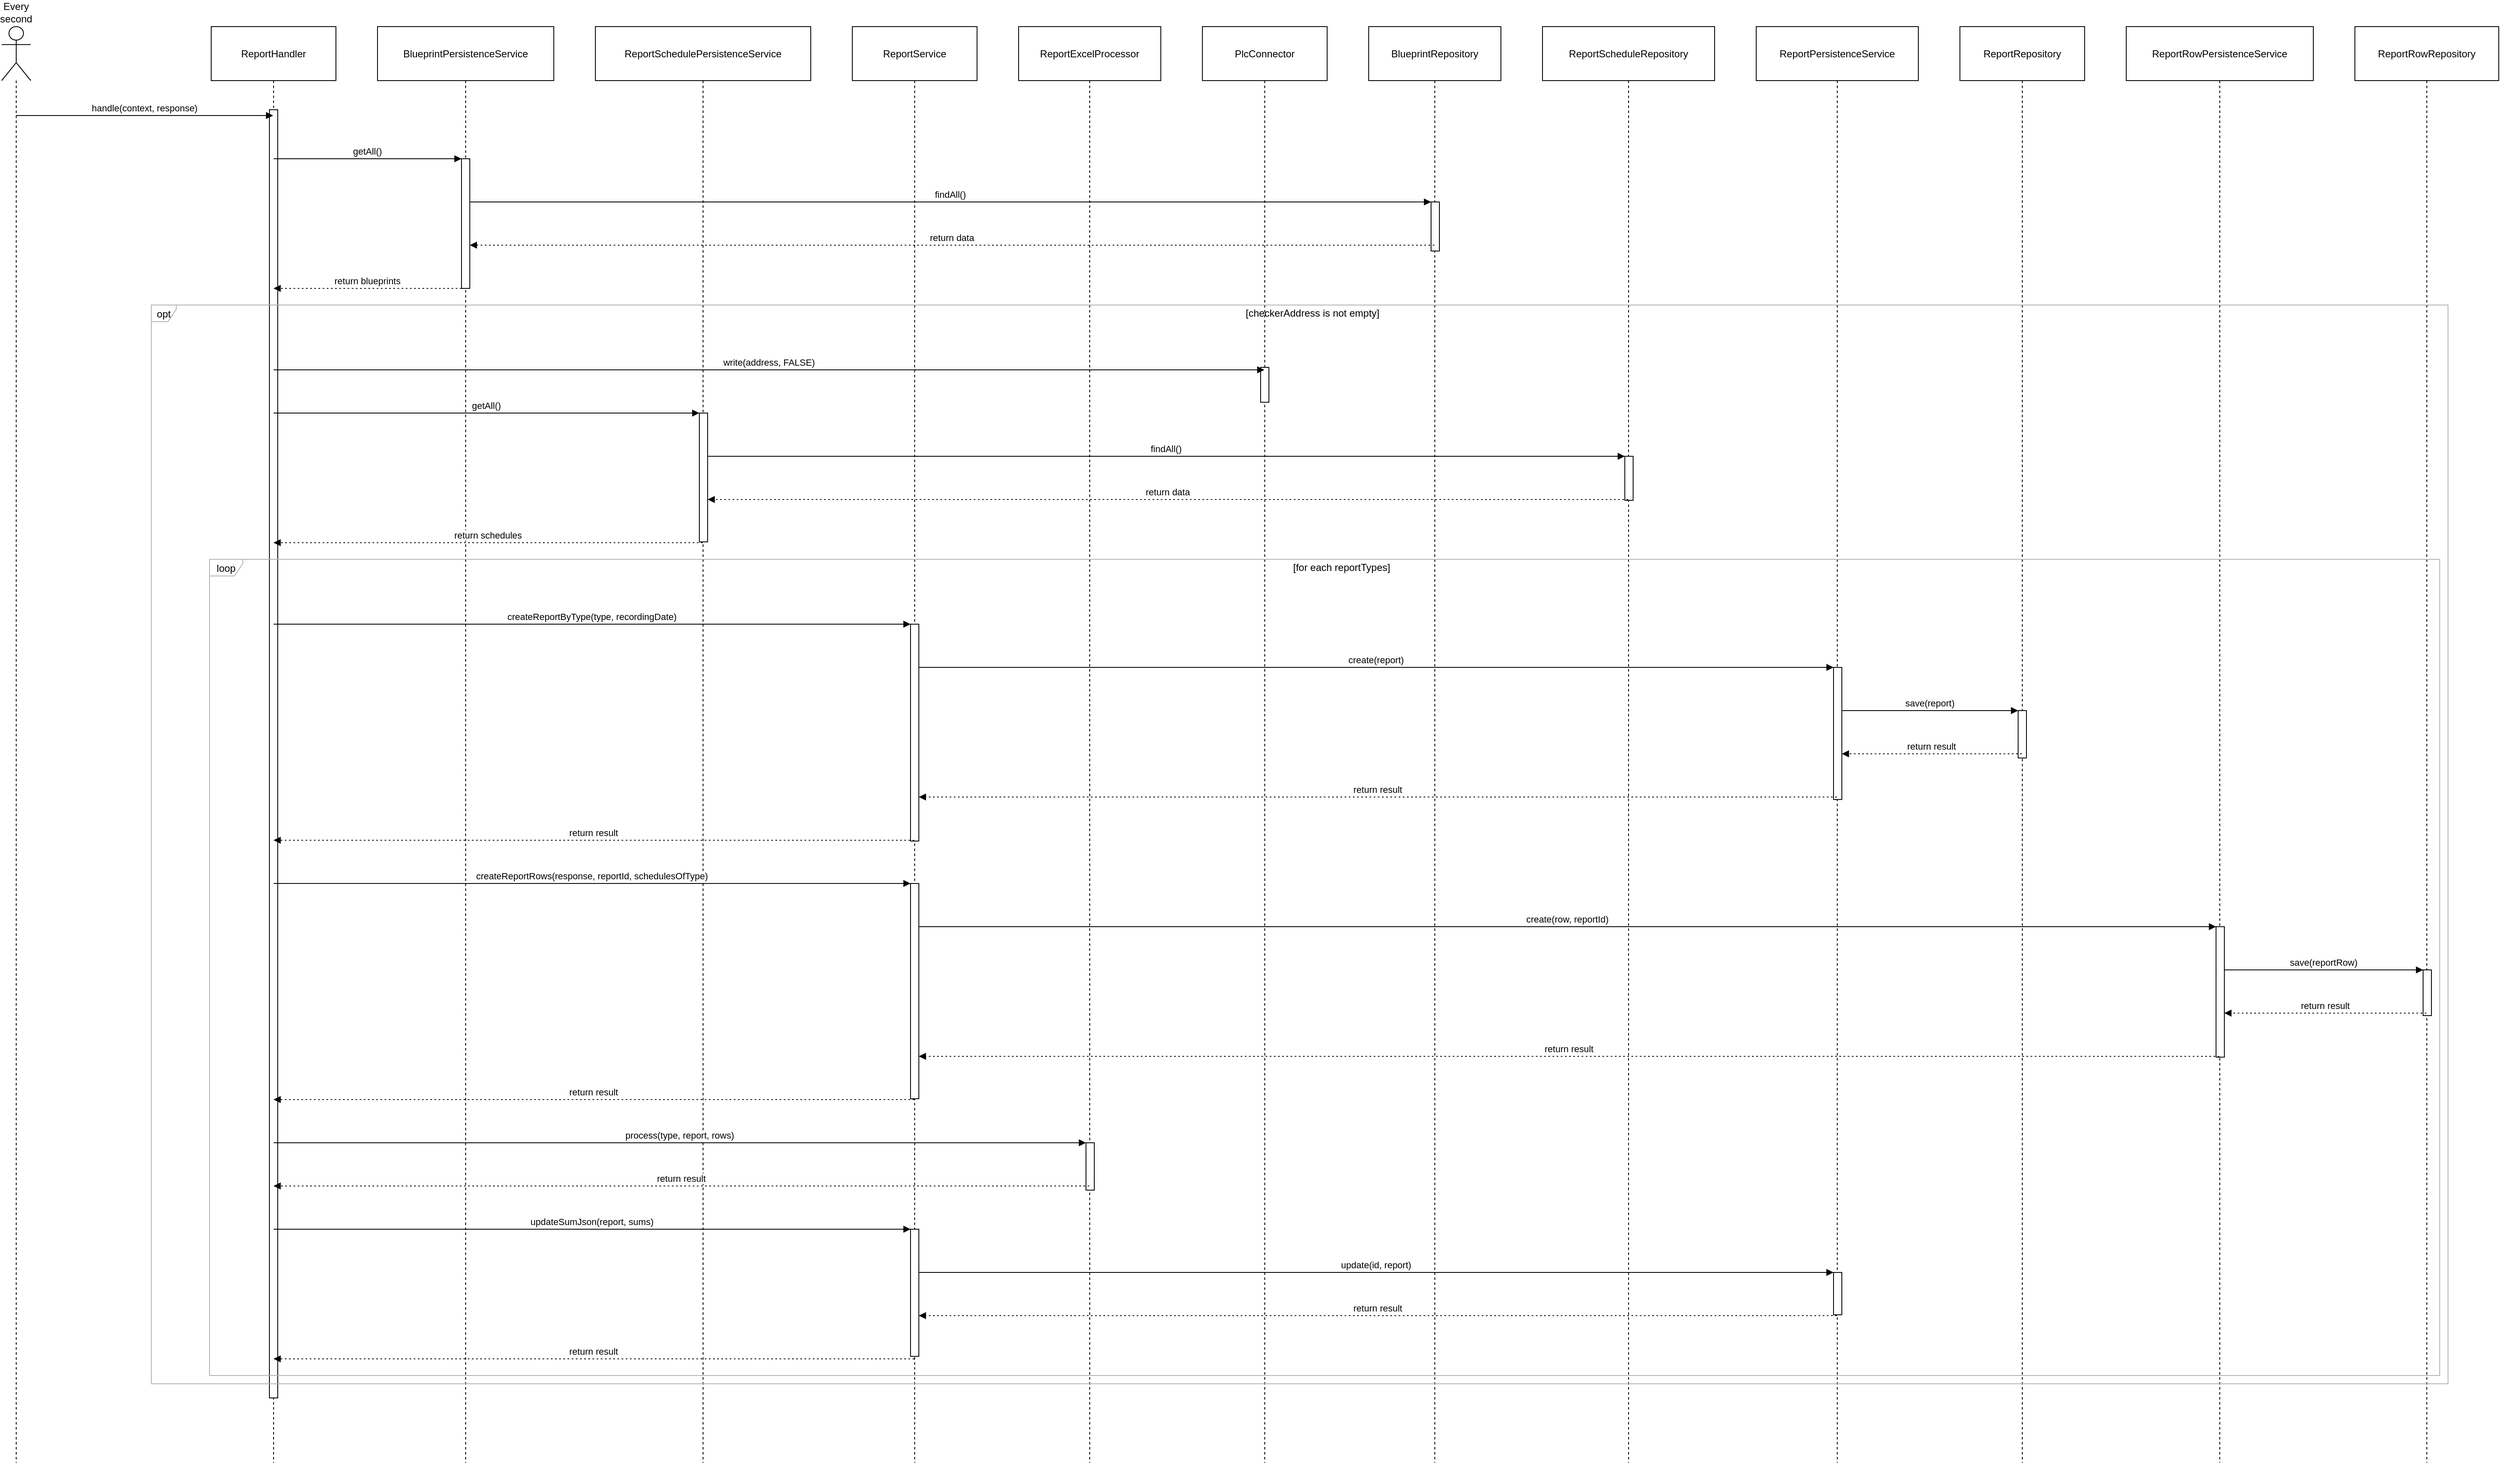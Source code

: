 <mxfile version="24.2.5" type="device">
  <diagram name="Page-1" id="8DiWaBs77UvAqidTthWE">
    <mxGraphModel dx="2607" dy="2456" grid="1" gridSize="10" guides="1" tooltips="1" connect="1" arrows="1" fold="1" page="1" pageScale="1" pageWidth="850" pageHeight="1100" math="0" shadow="0">
      <root>
        <mxCell id="0" />
        <mxCell id="1" parent="0" />
        <mxCell id="GtC54rQLJjkIqxEswgco-60" value="Every second" style="shape=umlLifeline;perimeter=lifelinePerimeter;whiteSpace=wrap;container=1;dropTarget=0;collapsible=0;recursiveResize=0;outlineConnect=0;portConstraint=eastwest;newEdgeStyle={&quot;edgeStyle&quot;:&quot;elbowEdgeStyle&quot;,&quot;elbow&quot;:&quot;vertical&quot;,&quot;curved&quot;:0,&quot;rounded&quot;:0};participant=umlActor;verticalAlign=bottom;labelPosition=center;verticalLabelPosition=top;align=center;size=65;" vertex="1" parent="1">
          <mxGeometry x="20" y="20" width="35" height="1728" as="geometry" />
        </mxCell>
        <mxCell id="GtC54rQLJjkIqxEswgco-61" value="ReportHandler" style="shape=umlLifeline;perimeter=lifelinePerimeter;whiteSpace=wrap;container=1;dropTarget=0;collapsible=0;recursiveResize=0;outlineConnect=0;portConstraint=eastwest;newEdgeStyle={&quot;edgeStyle&quot;:&quot;elbowEdgeStyle&quot;,&quot;elbow&quot;:&quot;vertical&quot;,&quot;curved&quot;:0,&quot;rounded&quot;:0};size=65;" vertex="1" parent="1">
          <mxGeometry x="272" y="20" width="150" height="1728" as="geometry" />
        </mxCell>
        <mxCell id="GtC54rQLJjkIqxEswgco-118" value="" style="points=[];perimeter=orthogonalPerimeter;outlineConnect=0;targetShapes=umlLifeline;portConstraint=eastwest;newEdgeStyle={&quot;edgeStyle&quot;:&quot;elbowEdgeStyle&quot;,&quot;elbow&quot;:&quot;vertical&quot;,&quot;curved&quot;:0,&quot;rounded&quot;:0}" vertex="1" parent="GtC54rQLJjkIqxEswgco-61">
          <mxGeometry x="70" y="100" width="10" height="1550" as="geometry" />
        </mxCell>
        <mxCell id="GtC54rQLJjkIqxEswgco-62" value="BlueprintPersistenceService" style="shape=umlLifeline;perimeter=lifelinePerimeter;whiteSpace=wrap;container=1;dropTarget=0;collapsible=0;recursiveResize=0;outlineConnect=0;portConstraint=eastwest;newEdgeStyle={&quot;edgeStyle&quot;:&quot;elbowEdgeStyle&quot;,&quot;elbow&quot;:&quot;vertical&quot;,&quot;curved&quot;:0,&quot;rounded&quot;:0};size=65;" vertex="1" parent="1">
          <mxGeometry x="472" y="20" width="212" height="1728" as="geometry" />
        </mxCell>
        <mxCell id="GtC54rQLJjkIqxEswgco-63" value="" style="points=[];perimeter=orthogonalPerimeter;outlineConnect=0;targetShapes=umlLifeline;portConstraint=eastwest;newEdgeStyle={&quot;edgeStyle&quot;:&quot;elbowEdgeStyle&quot;,&quot;elbow&quot;:&quot;vertical&quot;,&quot;curved&quot;:0,&quot;rounded&quot;:0}" vertex="1" parent="GtC54rQLJjkIqxEswgco-62">
          <mxGeometry x="101" y="159" width="10" height="156" as="geometry" />
        </mxCell>
        <mxCell id="GtC54rQLJjkIqxEswgco-64" value="ReportSchedulePersistenceService" style="shape=umlLifeline;perimeter=lifelinePerimeter;whiteSpace=wrap;container=1;dropTarget=0;collapsible=0;recursiveResize=0;outlineConnect=0;portConstraint=eastwest;newEdgeStyle={&quot;edgeStyle&quot;:&quot;elbowEdgeStyle&quot;,&quot;elbow&quot;:&quot;vertical&quot;,&quot;curved&quot;:0,&quot;rounded&quot;:0};size=65;" vertex="1" parent="1">
          <mxGeometry x="734" y="20" width="259" height="1728" as="geometry" />
        </mxCell>
        <mxCell id="GtC54rQLJjkIqxEswgco-65" value="" style="points=[];perimeter=orthogonalPerimeter;outlineConnect=0;targetShapes=umlLifeline;portConstraint=eastwest;newEdgeStyle={&quot;edgeStyle&quot;:&quot;elbowEdgeStyle&quot;,&quot;elbow&quot;:&quot;vertical&quot;,&quot;curved&quot;:0,&quot;rounded&quot;:0}" vertex="1" parent="GtC54rQLJjkIqxEswgco-64">
          <mxGeometry x="125" y="465" width="10" height="155" as="geometry" />
        </mxCell>
        <mxCell id="GtC54rQLJjkIqxEswgco-66" value="ReportService" style="shape=umlLifeline;perimeter=lifelinePerimeter;whiteSpace=wrap;container=1;dropTarget=0;collapsible=0;recursiveResize=0;outlineConnect=0;portConstraint=eastwest;newEdgeStyle={&quot;edgeStyle&quot;:&quot;elbowEdgeStyle&quot;,&quot;elbow&quot;:&quot;vertical&quot;,&quot;curved&quot;:0,&quot;rounded&quot;:0};size=65;" vertex="1" parent="1">
          <mxGeometry x="1043" y="20" width="150" height="1728" as="geometry" />
        </mxCell>
        <mxCell id="GtC54rQLJjkIqxEswgco-67" value="" style="points=[];perimeter=orthogonalPerimeter;outlineConnect=0;targetShapes=umlLifeline;portConstraint=eastwest;newEdgeStyle={&quot;edgeStyle&quot;:&quot;elbowEdgeStyle&quot;,&quot;elbow&quot;:&quot;vertical&quot;,&quot;curved&quot;:0,&quot;rounded&quot;:0}" vertex="1" parent="GtC54rQLJjkIqxEswgco-66">
          <mxGeometry x="70" y="719" width="10" height="261" as="geometry" />
        </mxCell>
        <mxCell id="GtC54rQLJjkIqxEswgco-68" value="" style="points=[];perimeter=orthogonalPerimeter;outlineConnect=0;targetShapes=umlLifeline;portConstraint=eastwest;newEdgeStyle={&quot;edgeStyle&quot;:&quot;elbowEdgeStyle&quot;,&quot;elbow&quot;:&quot;vertical&quot;,&quot;curved&quot;:0,&quot;rounded&quot;:0}" vertex="1" parent="GtC54rQLJjkIqxEswgco-66">
          <mxGeometry x="70" y="1031" width="10" height="259" as="geometry" />
        </mxCell>
        <mxCell id="GtC54rQLJjkIqxEswgco-69" value="" style="points=[];perimeter=orthogonalPerimeter;outlineConnect=0;targetShapes=umlLifeline;portConstraint=eastwest;newEdgeStyle={&quot;edgeStyle&quot;:&quot;elbowEdgeStyle&quot;,&quot;elbow&quot;:&quot;vertical&quot;,&quot;curved&quot;:0,&quot;rounded&quot;:0}" vertex="1" parent="GtC54rQLJjkIqxEswgco-66">
          <mxGeometry x="70" y="1447" width="10" height="153" as="geometry" />
        </mxCell>
        <mxCell id="GtC54rQLJjkIqxEswgco-70" value="ReportExcelProcessor" style="shape=umlLifeline;perimeter=lifelinePerimeter;whiteSpace=wrap;container=1;dropTarget=0;collapsible=0;recursiveResize=0;outlineConnect=0;portConstraint=eastwest;newEdgeStyle={&quot;edgeStyle&quot;:&quot;elbowEdgeStyle&quot;,&quot;elbow&quot;:&quot;vertical&quot;,&quot;curved&quot;:0,&quot;rounded&quot;:0};size=65;" vertex="1" parent="1">
          <mxGeometry x="1243" y="20" width="171" height="1728" as="geometry" />
        </mxCell>
        <mxCell id="GtC54rQLJjkIqxEswgco-71" value="" style="points=[];perimeter=orthogonalPerimeter;outlineConnect=0;targetShapes=umlLifeline;portConstraint=eastwest;newEdgeStyle={&quot;edgeStyle&quot;:&quot;elbowEdgeStyle&quot;,&quot;elbow&quot;:&quot;vertical&quot;,&quot;curved&quot;:0,&quot;rounded&quot;:0}" vertex="1" parent="GtC54rQLJjkIqxEswgco-70">
          <mxGeometry x="81" y="1343" width="10" height="57" as="geometry" />
        </mxCell>
        <mxCell id="GtC54rQLJjkIqxEswgco-72" value="PlcConnector" style="shape=umlLifeline;perimeter=lifelinePerimeter;whiteSpace=wrap;container=1;dropTarget=0;collapsible=0;recursiveResize=0;outlineConnect=0;portConstraint=eastwest;newEdgeStyle={&quot;edgeStyle&quot;:&quot;elbowEdgeStyle&quot;,&quot;elbow&quot;:&quot;vertical&quot;,&quot;curved&quot;:0,&quot;rounded&quot;:0};size=65;" vertex="1" parent="1">
          <mxGeometry x="1464" y="20" width="150" height="1728" as="geometry" />
        </mxCell>
        <mxCell id="GtC54rQLJjkIqxEswgco-119" value="" style="points=[];perimeter=orthogonalPerimeter;outlineConnect=0;targetShapes=umlLifeline;portConstraint=eastwest;newEdgeStyle={&quot;edgeStyle&quot;:&quot;elbowEdgeStyle&quot;,&quot;elbow&quot;:&quot;vertical&quot;,&quot;curved&quot;:0,&quot;rounded&quot;:0}" vertex="1" parent="GtC54rQLJjkIqxEswgco-72">
          <mxGeometry x="70" y="410" width="10" height="42" as="geometry" />
        </mxCell>
        <mxCell id="GtC54rQLJjkIqxEswgco-73" value="BlueprintRepository" style="shape=umlLifeline;perimeter=lifelinePerimeter;whiteSpace=wrap;container=1;dropTarget=0;collapsible=0;recursiveResize=0;outlineConnect=0;portConstraint=eastwest;newEdgeStyle={&quot;edgeStyle&quot;:&quot;elbowEdgeStyle&quot;,&quot;elbow&quot;:&quot;vertical&quot;,&quot;curved&quot;:0,&quot;rounded&quot;:0};size=65;" vertex="1" parent="1">
          <mxGeometry x="1664" y="20" width="159" height="1728" as="geometry" />
        </mxCell>
        <mxCell id="GtC54rQLJjkIqxEswgco-74" value="" style="points=[];perimeter=orthogonalPerimeter;outlineConnect=0;targetShapes=umlLifeline;portConstraint=eastwest;newEdgeStyle={&quot;edgeStyle&quot;:&quot;elbowEdgeStyle&quot;,&quot;elbow&quot;:&quot;vertical&quot;,&quot;curved&quot;:0,&quot;rounded&quot;:0}" vertex="1" parent="GtC54rQLJjkIqxEswgco-73">
          <mxGeometry x="75" y="211" width="10" height="59" as="geometry" />
        </mxCell>
        <mxCell id="GtC54rQLJjkIqxEswgco-75" value="ReportScheduleRepository" style="shape=umlLifeline;perimeter=lifelinePerimeter;whiteSpace=wrap;container=1;dropTarget=0;collapsible=0;recursiveResize=0;outlineConnect=0;portConstraint=eastwest;newEdgeStyle={&quot;edgeStyle&quot;:&quot;elbowEdgeStyle&quot;,&quot;elbow&quot;:&quot;vertical&quot;,&quot;curved&quot;:0,&quot;rounded&quot;:0};size=65;" vertex="1" parent="1">
          <mxGeometry x="1873" y="20" width="207" height="1728" as="geometry" />
        </mxCell>
        <mxCell id="GtC54rQLJjkIqxEswgco-76" value="" style="points=[];perimeter=orthogonalPerimeter;outlineConnect=0;targetShapes=umlLifeline;portConstraint=eastwest;newEdgeStyle={&quot;edgeStyle&quot;:&quot;elbowEdgeStyle&quot;,&quot;elbow&quot;:&quot;vertical&quot;,&quot;curved&quot;:0,&quot;rounded&quot;:0}" vertex="1" parent="GtC54rQLJjkIqxEswgco-75">
          <mxGeometry x="99" y="517" width="10" height="53" as="geometry" />
        </mxCell>
        <mxCell id="GtC54rQLJjkIqxEswgco-77" value="ReportPersistenceService" style="shape=umlLifeline;perimeter=lifelinePerimeter;whiteSpace=wrap;container=1;dropTarget=0;collapsible=0;recursiveResize=0;outlineConnect=0;portConstraint=eastwest;newEdgeStyle={&quot;edgeStyle&quot;:&quot;elbowEdgeStyle&quot;,&quot;elbow&quot;:&quot;vertical&quot;,&quot;curved&quot;:0,&quot;rounded&quot;:0};size=65;" vertex="1" parent="1">
          <mxGeometry x="2130" y="20" width="195" height="1728" as="geometry" />
        </mxCell>
        <mxCell id="GtC54rQLJjkIqxEswgco-78" value="" style="points=[];perimeter=orthogonalPerimeter;outlineConnect=0;targetShapes=umlLifeline;portConstraint=eastwest;newEdgeStyle={&quot;edgeStyle&quot;:&quot;elbowEdgeStyle&quot;,&quot;elbow&quot;:&quot;vertical&quot;,&quot;curved&quot;:0,&quot;rounded&quot;:0}" vertex="1" parent="GtC54rQLJjkIqxEswgco-77">
          <mxGeometry x="93" y="771" width="10" height="159" as="geometry" />
        </mxCell>
        <mxCell id="GtC54rQLJjkIqxEswgco-79" value="" style="points=[];perimeter=orthogonalPerimeter;outlineConnect=0;targetShapes=umlLifeline;portConstraint=eastwest;newEdgeStyle={&quot;edgeStyle&quot;:&quot;elbowEdgeStyle&quot;,&quot;elbow&quot;:&quot;vertical&quot;,&quot;curved&quot;:0,&quot;rounded&quot;:0}" vertex="1" parent="GtC54rQLJjkIqxEswgco-77">
          <mxGeometry x="93" y="1499" width="10" height="51" as="geometry" />
        </mxCell>
        <mxCell id="GtC54rQLJjkIqxEswgco-80" value="ReportRepository" style="shape=umlLifeline;perimeter=lifelinePerimeter;whiteSpace=wrap;container=1;dropTarget=0;collapsible=0;recursiveResize=0;outlineConnect=0;portConstraint=eastwest;newEdgeStyle={&quot;edgeStyle&quot;:&quot;elbowEdgeStyle&quot;,&quot;elbow&quot;:&quot;vertical&quot;,&quot;curved&quot;:0,&quot;rounded&quot;:0};size=65;" vertex="1" parent="1">
          <mxGeometry x="2375" y="20" width="150" height="1728" as="geometry" />
        </mxCell>
        <mxCell id="GtC54rQLJjkIqxEswgco-81" value="" style="points=[];perimeter=orthogonalPerimeter;outlineConnect=0;targetShapes=umlLifeline;portConstraint=eastwest;newEdgeStyle={&quot;edgeStyle&quot;:&quot;elbowEdgeStyle&quot;,&quot;elbow&quot;:&quot;vertical&quot;,&quot;curved&quot;:0,&quot;rounded&quot;:0}" vertex="1" parent="GtC54rQLJjkIqxEswgco-80">
          <mxGeometry x="70" y="823" width="10" height="57" as="geometry" />
        </mxCell>
        <mxCell id="GtC54rQLJjkIqxEswgco-82" value="ReportRowPersistenceService" style="shape=umlLifeline;perimeter=lifelinePerimeter;whiteSpace=wrap;container=1;dropTarget=0;collapsible=0;recursiveResize=0;outlineConnect=0;portConstraint=eastwest;newEdgeStyle={&quot;edgeStyle&quot;:&quot;elbowEdgeStyle&quot;,&quot;elbow&quot;:&quot;vertical&quot;,&quot;curved&quot;:0,&quot;rounded&quot;:0};size=65;" vertex="1" parent="1">
          <mxGeometry x="2575" y="20" width="225" height="1728" as="geometry" />
        </mxCell>
        <mxCell id="GtC54rQLJjkIqxEswgco-83" value="" style="points=[];perimeter=orthogonalPerimeter;outlineConnect=0;targetShapes=umlLifeline;portConstraint=eastwest;newEdgeStyle={&quot;edgeStyle&quot;:&quot;elbowEdgeStyle&quot;,&quot;elbow&quot;:&quot;vertical&quot;,&quot;curved&quot;:0,&quot;rounded&quot;:0}" vertex="1" parent="GtC54rQLJjkIqxEswgco-82">
          <mxGeometry x="108" y="1083" width="10" height="157" as="geometry" />
        </mxCell>
        <mxCell id="GtC54rQLJjkIqxEswgco-84" value="ReportRowRepository" style="shape=umlLifeline;perimeter=lifelinePerimeter;whiteSpace=wrap;container=1;dropTarget=0;collapsible=0;recursiveResize=0;outlineConnect=0;portConstraint=eastwest;newEdgeStyle={&quot;edgeStyle&quot;:&quot;elbowEdgeStyle&quot;,&quot;elbow&quot;:&quot;vertical&quot;,&quot;curved&quot;:0,&quot;rounded&quot;:0};size=65;" vertex="1" parent="1">
          <mxGeometry x="2850" y="20" width="173" height="1728" as="geometry" />
        </mxCell>
        <mxCell id="GtC54rQLJjkIqxEswgco-85" value="" style="points=[];perimeter=orthogonalPerimeter;outlineConnect=0;targetShapes=umlLifeline;portConstraint=eastwest;newEdgeStyle={&quot;edgeStyle&quot;:&quot;elbowEdgeStyle&quot;,&quot;elbow&quot;:&quot;vertical&quot;,&quot;curved&quot;:0,&quot;rounded&quot;:0}" vertex="1" parent="GtC54rQLJjkIqxEswgco-84">
          <mxGeometry x="82" y="1135" width="10" height="55" as="geometry" />
        </mxCell>
        <mxCell id="GtC54rQLJjkIqxEswgco-86" value="loop" style="shape=umlFrame;pointerEvents=0;dropTarget=0;strokeColor=#B3B3B3;height=20;width=40" vertex="1" parent="1">
          <mxGeometry x="270" y="661" width="2682" height="982" as="geometry" />
        </mxCell>
        <mxCell id="GtC54rQLJjkIqxEswgco-87" value="[for each reportTypes]" style="text;strokeColor=none;fillColor=none;align=center;verticalAlign=middle;whiteSpace=wrap;" vertex="1" parent="GtC54rQLJjkIqxEswgco-86">
          <mxGeometry x="40.947" width="2641.053" height="20" as="geometry" />
        </mxCell>
        <mxCell id="GtC54rQLJjkIqxEswgco-88" value="opt" style="shape=umlFrame;pointerEvents=0;dropTarget=0;strokeColor=#B3B3B3;height=20;width=30" vertex="1" parent="1">
          <mxGeometry x="200" y="355" width="2762" height="1298" as="geometry" />
        </mxCell>
        <mxCell id="GtC54rQLJjkIqxEswgco-89" value="[checkerAddress is not empty]" style="text;strokeColor=none;fillColor=none;align=center;verticalAlign=middle;whiteSpace=wrap;" vertex="1" parent="GtC54rQLJjkIqxEswgco-88">
          <mxGeometry x="31.386" width="2730.614" height="20" as="geometry" />
        </mxCell>
        <mxCell id="GtC54rQLJjkIqxEswgco-90" value="handle(context, response)" style="verticalAlign=bottom;endArrow=block;edgeStyle=elbowEdgeStyle;elbow=vertical;curved=0;rounded=0;" edge="1" parent="1" source="GtC54rQLJjkIqxEswgco-60" target="GtC54rQLJjkIqxEswgco-61">
          <mxGeometry relative="1" as="geometry">
            <Array as="points">
              <mxPoint x="231" y="127" />
            </Array>
          </mxGeometry>
        </mxCell>
        <mxCell id="GtC54rQLJjkIqxEswgco-91" value="getAll()" style="verticalAlign=bottom;endArrow=block;edgeStyle=elbowEdgeStyle;elbow=vertical;curved=0;rounded=0;" edge="1" parent="1" source="GtC54rQLJjkIqxEswgco-61" target="GtC54rQLJjkIqxEswgco-63">
          <mxGeometry relative="1" as="geometry">
            <Array as="points">
              <mxPoint x="475" y="179" />
            </Array>
          </mxGeometry>
        </mxCell>
        <mxCell id="GtC54rQLJjkIqxEswgco-92" value="findAll()" style="verticalAlign=bottom;endArrow=block;edgeStyle=elbowEdgeStyle;elbow=vertical;curved=0;rounded=0;" edge="1" parent="1" source="GtC54rQLJjkIqxEswgco-63" target="GtC54rQLJjkIqxEswgco-74">
          <mxGeometry relative="1" as="geometry">
            <Array as="points">
              <mxPoint x="1173" y="231" />
            </Array>
          </mxGeometry>
        </mxCell>
        <mxCell id="GtC54rQLJjkIqxEswgco-93" value="return data" style="verticalAlign=bottom;endArrow=block;edgeStyle=elbowEdgeStyle;elbow=vertical;curved=0;rounded=0;dashed=1;dashPattern=2 3;" edge="1" parent="1" source="GtC54rQLJjkIqxEswgco-73" target="GtC54rQLJjkIqxEswgco-63">
          <mxGeometry relative="1" as="geometry">
            <Array as="points">
              <mxPoint x="1171" y="283" />
            </Array>
          </mxGeometry>
        </mxCell>
        <mxCell id="GtC54rQLJjkIqxEswgco-94" value="return blueprints" style="verticalAlign=bottom;endArrow=block;edgeStyle=elbowEdgeStyle;elbow=vertical;curved=0;rounded=0;dashed=1;dashPattern=2 3;" edge="1" parent="1" source="GtC54rQLJjkIqxEswgco-63" target="GtC54rQLJjkIqxEswgco-61">
          <mxGeometry relative="1" as="geometry">
            <Array as="points">
              <mxPoint x="473" y="335" />
            </Array>
          </mxGeometry>
        </mxCell>
        <mxCell id="GtC54rQLJjkIqxEswgco-95" value="write(address, FALSE)" style="verticalAlign=bottom;endArrow=block;edgeStyle=elbowEdgeStyle;elbow=vertical;curved=0;rounded=0;" edge="1" parent="1" source="GtC54rQLJjkIqxEswgco-61" target="GtC54rQLJjkIqxEswgco-72">
          <mxGeometry relative="1" as="geometry">
            <Array as="points">
              <mxPoint x="956" y="433" />
            </Array>
          </mxGeometry>
        </mxCell>
        <mxCell id="GtC54rQLJjkIqxEswgco-96" value="getAll()" style="verticalAlign=bottom;endArrow=block;edgeStyle=elbowEdgeStyle;elbow=vertical;curved=0;rounded=0;" edge="1" parent="1" source="GtC54rQLJjkIqxEswgco-61" target="GtC54rQLJjkIqxEswgco-65">
          <mxGeometry relative="1" as="geometry">
            <Array as="points">
              <mxPoint x="618" y="485" />
            </Array>
          </mxGeometry>
        </mxCell>
        <mxCell id="GtC54rQLJjkIqxEswgco-97" value="findAll()" style="verticalAlign=bottom;endArrow=block;edgeStyle=elbowEdgeStyle;elbow=vertical;curved=0;rounded=0;" edge="1" parent="1" source="GtC54rQLJjkIqxEswgco-65" target="GtC54rQLJjkIqxEswgco-76">
          <mxGeometry relative="1" as="geometry">
            <Array as="points">
              <mxPoint x="1433" y="537" />
            </Array>
          </mxGeometry>
        </mxCell>
        <mxCell id="GtC54rQLJjkIqxEswgco-98" value="return data" style="verticalAlign=bottom;endArrow=block;edgeStyle=elbowEdgeStyle;elbow=vertical;curved=0;rounded=0;dashed=1;dashPattern=2 3;" edge="1" parent="1" source="GtC54rQLJjkIqxEswgco-75" target="GtC54rQLJjkIqxEswgco-65">
          <mxGeometry relative="1" as="geometry">
            <Array as="points">
              <mxPoint x="1430" y="589" />
            </Array>
          </mxGeometry>
        </mxCell>
        <mxCell id="GtC54rQLJjkIqxEswgco-99" value="return schedules" style="verticalAlign=bottom;endArrow=block;edgeStyle=elbowEdgeStyle;elbow=vertical;curved=0;rounded=0;dashed=1;dashPattern=2 3;" edge="1" parent="1" source="GtC54rQLJjkIqxEswgco-64" target="GtC54rQLJjkIqxEswgco-61">
          <mxGeometry relative="1" as="geometry">
            <Array as="points">
              <mxPoint x="615" y="641" />
            </Array>
          </mxGeometry>
        </mxCell>
        <mxCell id="GtC54rQLJjkIqxEswgco-100" value="createReportByType(type, recordingDate)" style="verticalAlign=bottom;endArrow=block;edgeStyle=elbowEdgeStyle;elbow=vertical;curved=0;rounded=0;" edge="1" parent="1" source="GtC54rQLJjkIqxEswgco-61" target="GtC54rQLJjkIqxEswgco-67">
          <mxGeometry relative="1" as="geometry">
            <Array as="points">
              <mxPoint x="745" y="739" />
            </Array>
          </mxGeometry>
        </mxCell>
        <mxCell id="GtC54rQLJjkIqxEswgco-101" value="create(report)" style="verticalAlign=bottom;endArrow=block;edgeStyle=elbowEdgeStyle;elbow=vertical;curved=0;rounded=0;" edge="1" parent="1" source="GtC54rQLJjkIqxEswgco-67" target="GtC54rQLJjkIqxEswgco-78">
          <mxGeometry relative="1" as="geometry">
            <Array as="points">
              <mxPoint x="1685" y="791" />
            </Array>
          </mxGeometry>
        </mxCell>
        <mxCell id="GtC54rQLJjkIqxEswgco-102" value="save(report)" style="verticalAlign=bottom;endArrow=block;edgeStyle=elbowEdgeStyle;elbow=vertical;curved=0;rounded=0;" edge="1" parent="1" source="GtC54rQLJjkIqxEswgco-78" target="GtC54rQLJjkIqxEswgco-81">
          <mxGeometry relative="1" as="geometry">
            <Array as="points">
              <mxPoint x="2351" y="843" />
            </Array>
          </mxGeometry>
        </mxCell>
        <mxCell id="GtC54rQLJjkIqxEswgco-103" value="return result" style="verticalAlign=bottom;endArrow=block;edgeStyle=elbowEdgeStyle;elbow=vertical;curved=0;rounded=0;dashed=1;dashPattern=2 3;" edge="1" parent="1" source="GtC54rQLJjkIqxEswgco-80" target="GtC54rQLJjkIqxEswgco-78">
          <mxGeometry relative="1" as="geometry">
            <Array as="points">
              <mxPoint x="2349" y="895" />
            </Array>
          </mxGeometry>
        </mxCell>
        <mxCell id="GtC54rQLJjkIqxEswgco-104" value="return result" style="verticalAlign=bottom;endArrow=block;edgeStyle=elbowEdgeStyle;elbow=vertical;curved=0;rounded=0;dashed=1;dashPattern=2 3;" edge="1" parent="1" source="GtC54rQLJjkIqxEswgco-77" target="GtC54rQLJjkIqxEswgco-67">
          <mxGeometry relative="1" as="geometry">
            <Array as="points">
              <mxPoint x="1683" y="947" />
            </Array>
          </mxGeometry>
        </mxCell>
        <mxCell id="GtC54rQLJjkIqxEswgco-105" value="return result" style="verticalAlign=bottom;endArrow=block;edgeStyle=elbowEdgeStyle;elbow=vertical;curved=0;rounded=0;dashed=1;dashPattern=2 3;" edge="1" parent="1" source="GtC54rQLJjkIqxEswgco-66" target="GtC54rQLJjkIqxEswgco-61">
          <mxGeometry relative="1" as="geometry">
            <Array as="points">
              <mxPoint x="743" y="999" />
            </Array>
          </mxGeometry>
        </mxCell>
        <mxCell id="GtC54rQLJjkIqxEswgco-106" value="createReportRows(response, reportId, schedulesOfType)" style="verticalAlign=bottom;endArrow=block;edgeStyle=elbowEdgeStyle;elbow=vertical;curved=0;rounded=0;" edge="1" parent="1" source="GtC54rQLJjkIqxEswgco-61" target="GtC54rQLJjkIqxEswgco-68">
          <mxGeometry relative="1" as="geometry">
            <Array as="points">
              <mxPoint x="745" y="1051" />
            </Array>
          </mxGeometry>
        </mxCell>
        <mxCell id="GtC54rQLJjkIqxEswgco-107" value="create(row, reportId)" style="verticalAlign=bottom;endArrow=block;edgeStyle=elbowEdgeStyle;elbow=vertical;curved=0;rounded=0;" edge="1" parent="1" source="GtC54rQLJjkIqxEswgco-68" target="GtC54rQLJjkIqxEswgco-83">
          <mxGeometry relative="1" as="geometry">
            <Array as="points">
              <mxPoint x="1915" y="1103" />
            </Array>
          </mxGeometry>
        </mxCell>
        <mxCell id="GtC54rQLJjkIqxEswgco-108" value="save(reportRow)" style="verticalAlign=bottom;endArrow=block;edgeStyle=elbowEdgeStyle;elbow=vertical;curved=0;rounded=0;" edge="1" parent="1" source="GtC54rQLJjkIqxEswgco-83" target="GtC54rQLJjkIqxEswgco-85">
          <mxGeometry relative="1" as="geometry">
            <Array as="points">
              <mxPoint x="2825" y="1155" />
            </Array>
          </mxGeometry>
        </mxCell>
        <mxCell id="GtC54rQLJjkIqxEswgco-109" value="return result" style="verticalAlign=bottom;endArrow=block;edgeStyle=elbowEdgeStyle;elbow=vertical;curved=0;rounded=0;dashed=1;dashPattern=2 3;" edge="1" parent="1" source="GtC54rQLJjkIqxEswgco-84" target="GtC54rQLJjkIqxEswgco-83">
          <mxGeometry relative="1" as="geometry">
            <Array as="points">
              <mxPoint x="2822" y="1207" />
            </Array>
          </mxGeometry>
        </mxCell>
        <mxCell id="GtC54rQLJjkIqxEswgco-110" value="return result" style="verticalAlign=bottom;endArrow=block;edgeStyle=elbowEdgeStyle;elbow=vertical;curved=0;rounded=0;dashed=1;dashPattern=2 3;" edge="1" parent="1" source="GtC54rQLJjkIqxEswgco-82" target="GtC54rQLJjkIqxEswgco-68">
          <mxGeometry relative="1" as="geometry">
            <Array as="points">
              <mxPoint x="1913" y="1259" />
            </Array>
          </mxGeometry>
        </mxCell>
        <mxCell id="GtC54rQLJjkIqxEswgco-111" value="return result" style="verticalAlign=bottom;endArrow=block;edgeStyle=elbowEdgeStyle;elbow=vertical;curved=0;rounded=0;dashed=1;dashPattern=2 3;" edge="1" parent="1" source="GtC54rQLJjkIqxEswgco-66" target="GtC54rQLJjkIqxEswgco-61">
          <mxGeometry relative="1" as="geometry">
            <Array as="points">
              <mxPoint x="743" y="1311" />
            </Array>
          </mxGeometry>
        </mxCell>
        <mxCell id="GtC54rQLJjkIqxEswgco-112" value="process(type, report, rows)" style="verticalAlign=bottom;endArrow=block;edgeStyle=elbowEdgeStyle;elbow=vertical;curved=0;rounded=0;" edge="1" parent="1" source="GtC54rQLJjkIqxEswgco-61" target="GtC54rQLJjkIqxEswgco-71">
          <mxGeometry relative="1" as="geometry">
            <Array as="points">
              <mxPoint x="850" y="1363" />
            </Array>
          </mxGeometry>
        </mxCell>
        <mxCell id="GtC54rQLJjkIqxEswgco-113" value="return result" style="verticalAlign=bottom;endArrow=block;edgeStyle=elbowEdgeStyle;elbow=vertical;curved=0;rounded=0;dashed=1;dashPattern=2 3;" edge="1" parent="1" source="GtC54rQLJjkIqxEswgco-70" target="GtC54rQLJjkIqxEswgco-61">
          <mxGeometry relative="1" as="geometry">
            <Array as="points">
              <mxPoint x="848" y="1415" />
            </Array>
          </mxGeometry>
        </mxCell>
        <mxCell id="GtC54rQLJjkIqxEswgco-114" value="updateSumJson(report, sums)" style="verticalAlign=bottom;endArrow=block;edgeStyle=elbowEdgeStyle;elbow=vertical;curved=0;rounded=0;" edge="1" parent="1" source="GtC54rQLJjkIqxEswgco-61" target="GtC54rQLJjkIqxEswgco-69">
          <mxGeometry relative="1" as="geometry">
            <Array as="points">
              <mxPoint x="745" y="1467" />
            </Array>
          </mxGeometry>
        </mxCell>
        <mxCell id="GtC54rQLJjkIqxEswgco-115" value="update(id, report)" style="verticalAlign=bottom;endArrow=block;edgeStyle=elbowEdgeStyle;elbow=vertical;curved=0;rounded=0;" edge="1" parent="1" source="GtC54rQLJjkIqxEswgco-69" target="GtC54rQLJjkIqxEswgco-79">
          <mxGeometry relative="1" as="geometry">
            <Array as="points">
              <mxPoint x="1685" y="1519" />
            </Array>
          </mxGeometry>
        </mxCell>
        <mxCell id="GtC54rQLJjkIqxEswgco-116" value="return result" style="verticalAlign=bottom;endArrow=block;edgeStyle=elbowEdgeStyle;elbow=vertical;curved=0;rounded=0;dashed=1;dashPattern=2 3;" edge="1" parent="1" source="GtC54rQLJjkIqxEswgco-77" target="GtC54rQLJjkIqxEswgco-69">
          <mxGeometry relative="1" as="geometry">
            <Array as="points">
              <mxPoint x="1683" y="1571" />
            </Array>
          </mxGeometry>
        </mxCell>
        <mxCell id="GtC54rQLJjkIqxEswgco-117" value="return result" style="verticalAlign=bottom;endArrow=block;edgeStyle=elbowEdgeStyle;elbow=vertical;curved=0;rounded=0;dashed=1;dashPattern=2 3;" edge="1" parent="1" source="GtC54rQLJjkIqxEswgco-66" target="GtC54rQLJjkIqxEswgco-61">
          <mxGeometry relative="1" as="geometry">
            <Array as="points">
              <mxPoint x="743" y="1623" />
            </Array>
          </mxGeometry>
        </mxCell>
      </root>
    </mxGraphModel>
  </diagram>
</mxfile>
